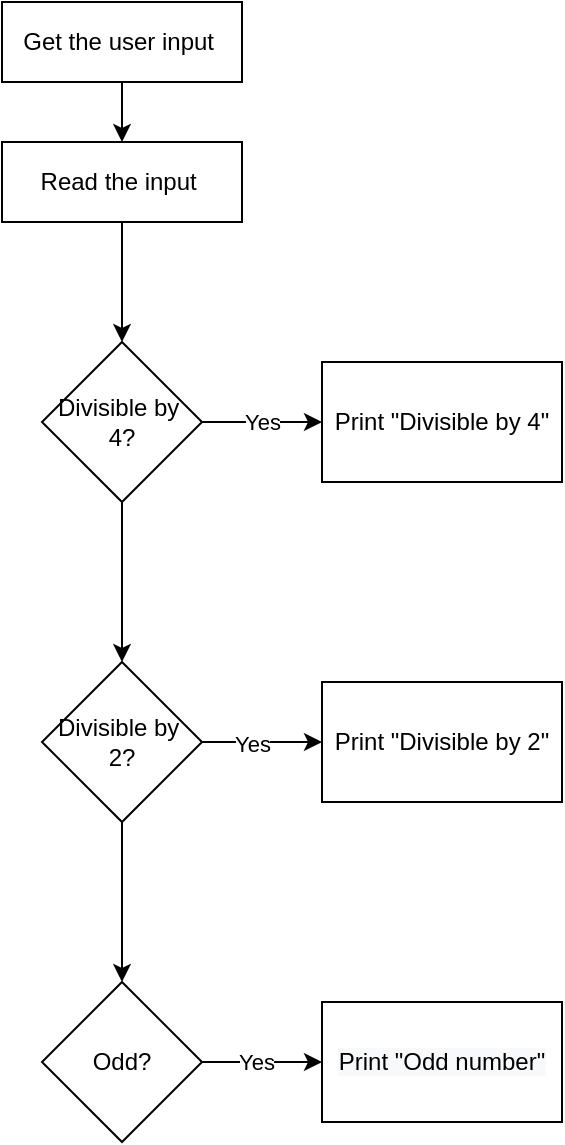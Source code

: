 <mxfile version="16.5.3" type="device"><diagram id="XDbwk05qRas4xPCbk5IJ" name="Page-1"><mxGraphModel dx="642" dy="615" grid="1" gridSize="10" guides="1" tooltips="1" connect="1" arrows="1" fold="1" page="1" pageScale="1" pageWidth="827" pageHeight="1169" math="0" shadow="0"><root><mxCell id="0"/><mxCell id="1" parent="0"/><mxCell id="bvd-0_t1jHTqkQsEBFCv-7" value="" style="edgeStyle=orthogonalEdgeStyle;rounded=0;orthogonalLoop=1;jettySize=auto;html=1;" edge="1" parent="1" source="bvd-0_t1jHTqkQsEBFCv-1" target="bvd-0_t1jHTqkQsEBFCv-6"><mxGeometry relative="1" as="geometry"/></mxCell><mxCell id="bvd-0_t1jHTqkQsEBFCv-1" value="Get the user input&amp;nbsp;" style="rounded=0;whiteSpace=wrap;html=1;" vertex="1" parent="1"><mxGeometry x="354" y="40" width="120" height="40" as="geometry"/></mxCell><mxCell id="bvd-0_t1jHTqkQsEBFCv-9" value="" style="edgeStyle=orthogonalEdgeStyle;rounded=0;orthogonalLoop=1;jettySize=auto;html=1;" edge="1" parent="1" source="bvd-0_t1jHTqkQsEBFCv-6" target="bvd-0_t1jHTqkQsEBFCv-8"><mxGeometry relative="1" as="geometry"/></mxCell><mxCell id="bvd-0_t1jHTqkQsEBFCv-6" value="Read the input&amp;nbsp;" style="rounded=0;whiteSpace=wrap;html=1;" vertex="1" parent="1"><mxGeometry x="354" y="110" width="120" height="40" as="geometry"/></mxCell><mxCell id="bvd-0_t1jHTqkQsEBFCv-11" value="Yes" style="edgeStyle=orthogonalEdgeStyle;rounded=0;orthogonalLoop=1;jettySize=auto;html=1;" edge="1" parent="1" source="bvd-0_t1jHTqkQsEBFCv-8" target="bvd-0_t1jHTqkQsEBFCv-10"><mxGeometry relative="1" as="geometry"/></mxCell><mxCell id="bvd-0_t1jHTqkQsEBFCv-13" value="" style="edgeStyle=orthogonalEdgeStyle;rounded=0;orthogonalLoop=1;jettySize=auto;html=1;" edge="1" parent="1" source="bvd-0_t1jHTqkQsEBFCv-8" target="bvd-0_t1jHTqkQsEBFCv-12"><mxGeometry relative="1" as="geometry"/></mxCell><mxCell id="bvd-0_t1jHTqkQsEBFCv-8" value="Divisible by&amp;nbsp; 4?" style="rhombus;whiteSpace=wrap;html=1;rounded=0;" vertex="1" parent="1"><mxGeometry x="374" y="210" width="80" height="80" as="geometry"/></mxCell><mxCell id="bvd-0_t1jHTqkQsEBFCv-10" value="Print &quot;Divisible by 4&quot;" style="whiteSpace=wrap;html=1;rounded=0;" vertex="1" parent="1"><mxGeometry x="514" y="220" width="120" height="60" as="geometry"/></mxCell><mxCell id="bvd-0_t1jHTqkQsEBFCv-15" value="" style="edgeStyle=orthogonalEdgeStyle;rounded=0;orthogonalLoop=1;jettySize=auto;html=1;" edge="1" parent="1" source="bvd-0_t1jHTqkQsEBFCv-12" target="bvd-0_t1jHTqkQsEBFCv-14"><mxGeometry relative="1" as="geometry"/></mxCell><mxCell id="bvd-0_t1jHTqkQsEBFCv-16" value="Yes" style="edgeLabel;html=1;align=center;verticalAlign=middle;resizable=0;points=[];" vertex="1" connectable="0" parent="bvd-0_t1jHTqkQsEBFCv-15"><mxGeometry x="-0.183" y="-1" relative="1" as="geometry"><mxPoint as="offset"/></mxGeometry></mxCell><mxCell id="bvd-0_t1jHTqkQsEBFCv-18" value="" style="edgeStyle=orthogonalEdgeStyle;rounded=0;orthogonalLoop=1;jettySize=auto;html=1;" edge="1" parent="1" source="bvd-0_t1jHTqkQsEBFCv-12" target="bvd-0_t1jHTqkQsEBFCv-17"><mxGeometry relative="1" as="geometry"/></mxCell><mxCell id="bvd-0_t1jHTqkQsEBFCv-12" value="Divisible by&amp;nbsp; 2?" style="rhombus;whiteSpace=wrap;html=1;rounded=0;" vertex="1" parent="1"><mxGeometry x="374" y="370" width="80" height="80" as="geometry"/></mxCell><mxCell id="bvd-0_t1jHTqkQsEBFCv-14" value="&lt;span&gt;Print &quot;Divisible by 2&quot;&lt;/span&gt;" style="whiteSpace=wrap;html=1;rounded=0;" vertex="1" parent="1"><mxGeometry x="514" y="380" width="120" height="60" as="geometry"/></mxCell><mxCell id="bvd-0_t1jHTqkQsEBFCv-20" value="" style="edgeStyle=orthogonalEdgeStyle;rounded=0;orthogonalLoop=1;jettySize=auto;html=1;" edge="1" parent="1" source="bvd-0_t1jHTqkQsEBFCv-17" target="bvd-0_t1jHTqkQsEBFCv-19"><mxGeometry relative="1" as="geometry"/></mxCell><mxCell id="bvd-0_t1jHTqkQsEBFCv-21" value="Yes" style="edgeLabel;html=1;align=center;verticalAlign=middle;resizable=0;points=[];" vertex="1" connectable="0" parent="bvd-0_t1jHTqkQsEBFCv-20"><mxGeometry x="-0.12" relative="1" as="geometry"><mxPoint as="offset"/></mxGeometry></mxCell><mxCell id="bvd-0_t1jHTqkQsEBFCv-17" value="Odd?" style="rhombus;whiteSpace=wrap;html=1;rounded=0;" vertex="1" parent="1"><mxGeometry x="374" y="530" width="80" height="80" as="geometry"/></mxCell><mxCell id="bvd-0_t1jHTqkQsEBFCv-19" value="&lt;span style=&quot;color: rgb(0 , 0 , 0) ; font-family: &amp;#34;helvetica&amp;#34; ; font-size: 12px ; font-style: normal ; font-weight: 400 ; letter-spacing: normal ; text-align: center ; text-indent: 0px ; text-transform: none ; word-spacing: 0px ; background-color: rgb(248 , 249 , 250) ; display: inline ; float: none&quot;&gt;Print &quot;Odd number&quot;&lt;/span&gt;" style="whiteSpace=wrap;html=1;rounded=0;" vertex="1" parent="1"><mxGeometry x="514" y="540" width="120" height="60" as="geometry"/></mxCell></root></mxGraphModel></diagram></mxfile>